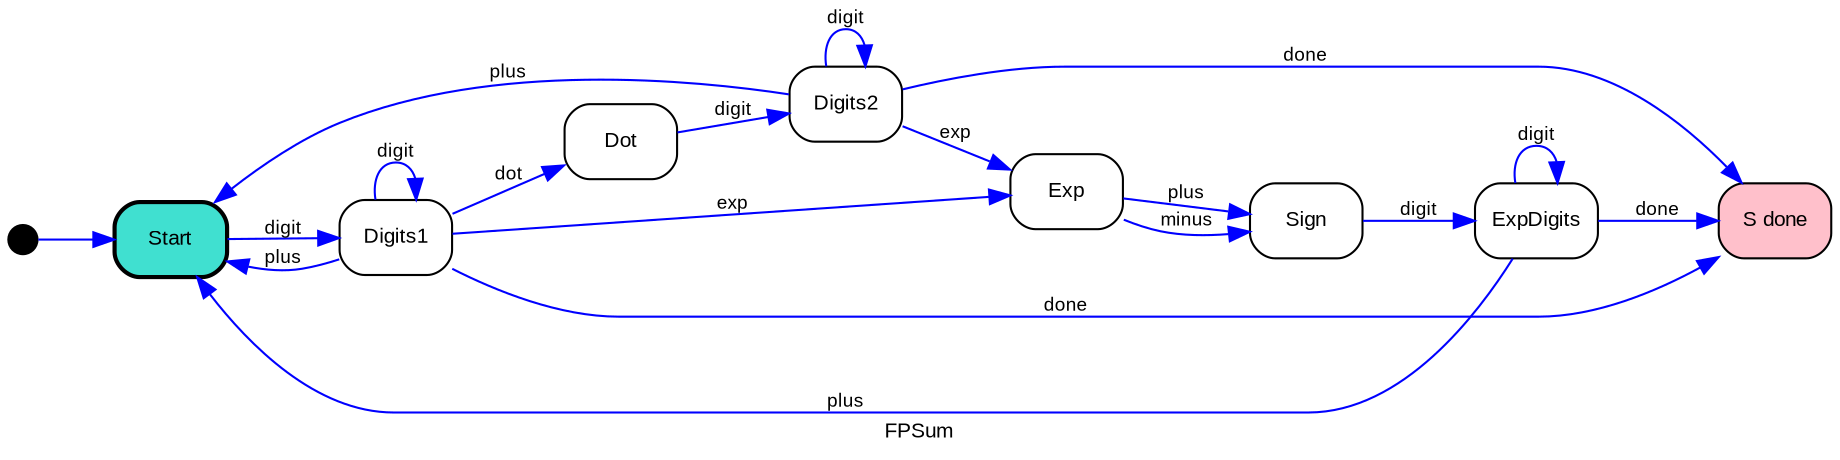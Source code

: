 digraph list {
	graph [bb="0,0,871.4,215.25",
		fontname=Arial,
		fontsize="10pt",
		label=FPSum,
		lheight=0.17,
		lp="435.7,10",
		lwidth=0.46,
		rankdir=LR
	];
	node [label="\N"];
	i	[fillcolor=black,
		fixedsize=true,
		fontsize="1pt",
		height=0.2,
		pos="7.2,104",
		shape=circle,
		style=filled,
		width=0.2];
	s_start	[fillcolor=turquoise,
		fontname=Arial,
		fontsize="10pt",
		height=0.5,
		label=Start,
		penwidth=2,
		peripheries=1,
		pos="78.4,104",
		shape=rectangle,
		style="rounded, filled",
		width=0.75];
	i -> s_start	[color=blue,
		fontname=Arial,
		fontsize="9pt",
		pos="e,50.704,104 14.835,104 20.832,104 30.177,104 39.833,104"];
	s_digits1	[fillcolor=white,
		fontname=Arial,
		fontsize="10pt",
		height=0.5,
		label=Digits1,
		peripheries=1,
		pos="186.4,104",
		shape=rectangle,
		style="rounded, filled",
		width=0.75];
	s_start -> s_digits1	[color=blue,
		fontname=Arial,
		fontsize="9pt",
		label=digit,
		lp="132.4,109.62",
		pos="e,159.03,104 106.15,104 118.92,104 134.42,104 148.31,104"];
	s_digits1 -> s_start	[color=blue,
		fontname=Arial,
		fontsize="9pt",
		label=plus,
		lp="132.4,92.625",
		pos="e,106.35,91.663 159.3,92.646 153.51,90.616 147.33,88.81 141.4,87.75 133.42,86.323 124.96,87.025 116.93,88.76"];
	s_digits1 -> s_digits1	[color=blue,
		fontname=Arial,
		fontsize="9pt",
		label=digit,
		lp="186.4,145.62",
		pos="e,196.17,122.15 176.63,122.15 175.13,131.54 178.38,140 186.4,140 191.03,140 194.08,137.17 195.53,132.97"];
	s_exp	[fillcolor=white,
		fontname=Arial,
		fontsize="10pt",
		height=0.5,
		label=Exp,
		peripheries=1,
		pos="505.9,127",
		shape=rectangle,
		style="rounded, filled",
		width=0.75];
	s_digits1 -> s_exp	[color=blue,
		fontname=Arial,
		fontsize="9pt",
		label=exp,
		lp="348.03,121.62",
		pos="e,478.62,125.1 213.65,105.9 270,109.98 402.66,119.59 467.67,124.3"];
	s_dot	[fillcolor=white,
		fontname=Arial,
		fontsize="10pt",
		height=0.5,
		label=Dot,
		peripheries=1,
		pos="294.4,150",
		shape=rectangle,
		style="rounded, filled",
		width=0.75];
	s_digits1 -> s_dot	[color=blue,
		fontname=Arial,
		fontsize="9pt",
		label=dot,
		lp="240.4,134.62",
		pos="e,267.26,138.66 213.87,115.49 227,121.19 243.05,128.15 257.29,134.33"];
	s_done	[fillcolor=pink,
		fontname=Arial,
		fontsize="10pt",
		height=0.5,
		label="S done",
		peripheries=1,
		pos="844.4,112",
		shape=rectangle,
		style="rounded, filled",
		width=0.75];
	s_digits1 -> s_done	[color=blue,
		fontname=Arial,
		fontsize="9pt",
		label=done,
		lp="505.9,71.625",
		pos="e,817.29,94.347 213.48,88.981 234.39,78.36 264.86,66 293.4,66 293.4,66 293.4,66 732.4,66 759.05,66 786.75,77.458 807.81,88.937"];
	s_expsign	[fillcolor=white,
		fontname=Arial,
		fontsize="10pt",
		height=0.5,
		label=Sign,
		peripheries=1,
		pos="622.15,112",
		shape=rectangle,
		style="rounded, filled",
		width=0.75];
	s_exp -> s_expsign	[color=blue,
		fontname=Arial,
		fontsize="9pt",
		label=minus,
		lp="564.03,111.62",
		pos="e,594.87,106.47 533.25,112.66 538.92,110.21 544.99,108.05 550.9,106.75 561.54,104.42 573.28,104.35 584.07,105.24"];
	s_exp -> s_expsign	[color=blue,
		fontname=Arial,
		fontsize="9pt",
		label=plus,
		lp="564.03,126.62",
		pos="e,595.1,115.59 533.26,123.67 546.44,122 562.64,119.92 577.15,118 579.51,117.69 581.94,117.36 584.39,117.04"];
	s_digits2	[fillcolor=white,
		fontname=Arial,
		fontsize="10pt",
		height=0.5,
		label=Digits2,
		peripheries=1,
		pos="401.65,168",
		shape=rectangle,
		style="rounded, filled",
		width=0.75];
	s_dot -> s_digits2	[color=blue,
		fontname=Arial,
		fontsize="9pt",
		label=digit,
		lp="348.03,165.62",
		pos="e,374.33,163.5 321.69,154.5 334.37,156.66 349.8,159.3 363.65,161.67"];
	s_digits2 -> s_start	[color=blue,
		fontname=Arial,
		fontsize="9pt",
		label=plus,
		lp="240.4,183.62",
		pos="e,100.56,122.88 374.46,172.79 328.83,179.92 232.66,189.55 159.4,160 141.3,152.7 123.3,140.64 108.98,129.58"];
	s_digits2 -> s_exp	[color=blue,
		fontname=Arial,
		fontsize="9pt",
		label=exp,
		lp="453.78,154.62",
		pos="e,478.66,137.52 428.98,157.44 441.03,152.61 455.5,146.81 468.56,141.57"];
	s_digits2 -> s_done	[color=blue,
		fontname=Arial,
		fontsize="9pt",
		label=done,
		lp="622.15,192.62",
		pos="e,828.99,130.16 428.88,175.62 449.39,180.9 478.72,187 504.9,187 504.9,187 504.9,187 732.4,187 768.28,187 801.23,159.76 821.75,138.11"];
	s_digits2 -> s_digits2	[color=blue,
		fontname=Arial,
		fontsize="9pt",
		label=digit,
		lp="401.65,209.62",
		pos="e,411.08,186.15 392.22,186.15 390.77,195.54 393.91,204 401.65,204 406.12,204 409.06,201.17 410.46,196.97"];
	s_expdigits	[fillcolor=white,
		fontname=Arial,
		fontsize="10pt",
		height=0.5,
		label=ExpDigits,
		peripheries=1,
		pos="731.4,112",
		shape=rectangle,
		style="rounded, filled",
		width=0.80556];
	s_expsign -> s_expdigits	[color=blue,
		fontname=Arial,
		fontsize="9pt",
		label=digit,
		lp="675.78,117.62",
		pos="e,702.18,112 649.39,112 662.01,112 677.4,112 691.37,112"];
	s_expdigits -> s_start	[color=blue,
		fontname=Arial,
		fontsize="9pt",
		label=plus,
		lp="401.65,25.625",
		pos="e,91.285,85.358 720.16,93.824 703.56,67.012 668.04,20 623.15,20 185.4,20 185.4,20 185.4,20 148.18,20 116.41,52.213 97.609,76.742"];
	s_expdigits -> s_done	[color=blue,
		fontname=Arial,
		fontsize="9pt",
		label=done,
		lp="788.9,117.62",
		pos="e,817.06,112 760.7,112 774.52,112 791.33,112 806.17,112"];
	s_expdigits -> s_expdigits	[color=blue,
		fontname=Arial,
		fontsize="9pt",
		label=digit,
		lp="731.4,153.62",
		pos="e,741.46,130.15 721.34,130.15 719.79,139.54 723.14,148 731.4,148 736.17,148 739.31,145.17 740.8,140.97"];
}
